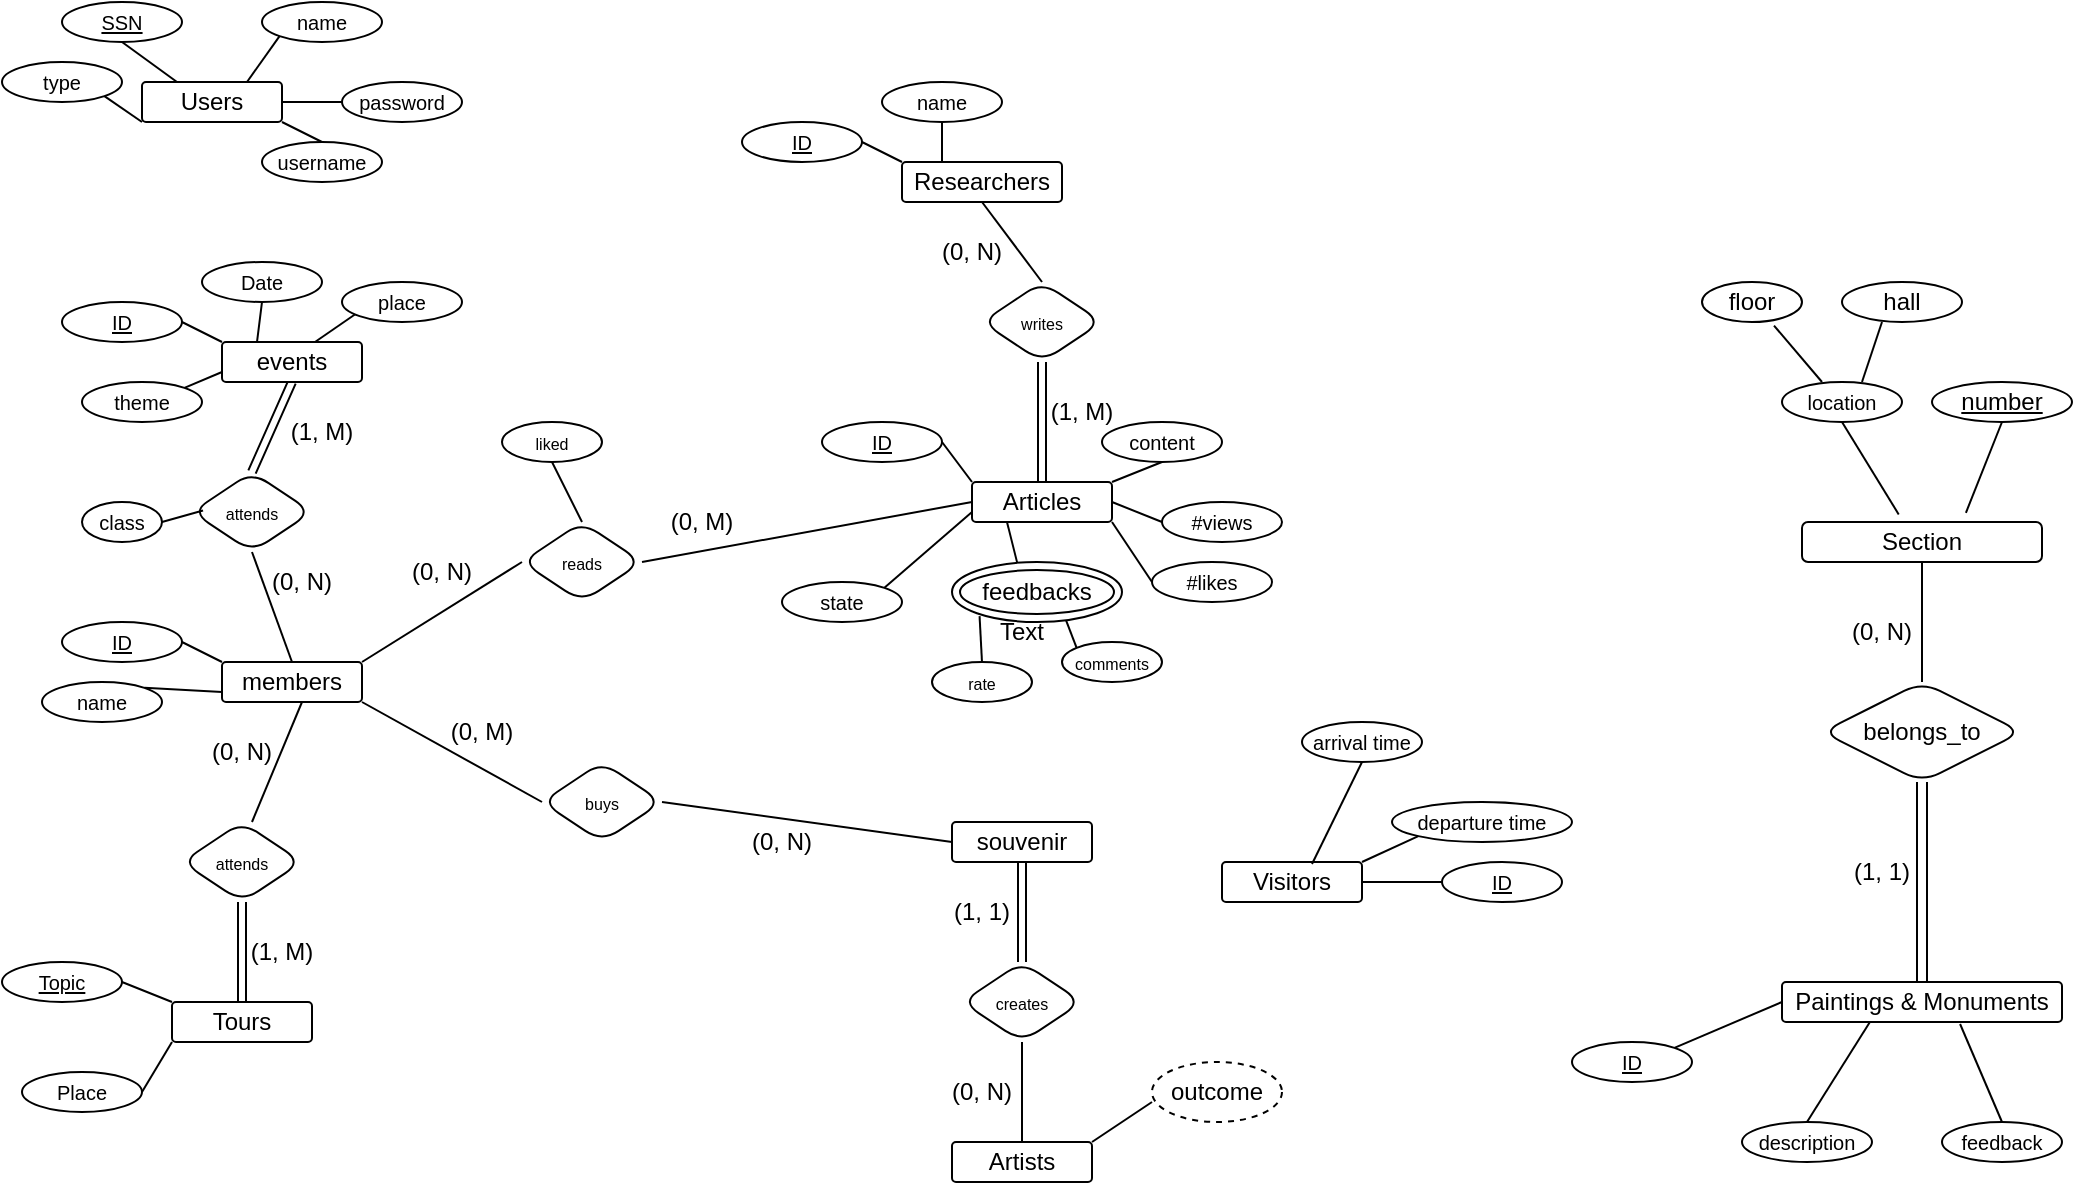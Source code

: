 <mxfile version="15.4.0" type="device"><diagram id="R2lEEEUBdFMjLlhIrx00" name="Page-1"><mxGraphModel dx="1024" dy="632" grid="1" gridSize="10" guides="1" tooltips="1" connect="1" arrows="0" fold="1" page="1" pageScale="1" pageWidth="1169" pageHeight="827" math="0" shadow="0" extFonts="Permanent Marker^https://fonts.googleapis.com/css?family=Permanent+Marker"><root><mxCell id="0"/><mxCell id="1" parent="0"/><mxCell id="fRSgdmpZ3XHEYY4qgokg-53" style="edgeStyle=none;orthogonalLoop=1;jettySize=auto;html=1;exitX=0.25;exitY=0;exitDx=0;exitDy=0;entryX=0.5;entryY=1;entryDx=0;entryDy=0;fontSize=10;strokeColor=default;endArrow=none;endFill=0;" parent="1" source="fRSgdmpZ3XHEYY4qgokg-1" target="fRSgdmpZ3XHEYY4qgokg-5" edge="1"><mxGeometry relative="1" as="geometry"/></mxCell><mxCell id="fRSgdmpZ3XHEYY4qgokg-54" style="edgeStyle=none;orthogonalLoop=1;jettySize=auto;html=1;exitX=0.75;exitY=0;exitDx=0;exitDy=0;entryX=0;entryY=1;entryDx=0;entryDy=0;fontSize=10;endArrow=none;endFill=0;" parent="1" source="fRSgdmpZ3XHEYY4qgokg-1" target="fRSgdmpZ3XHEYY4qgokg-3" edge="1"><mxGeometry relative="1" as="geometry"/></mxCell><mxCell id="fRSgdmpZ3XHEYY4qgokg-55" style="edgeStyle=none;orthogonalLoop=1;jettySize=auto;html=1;exitX=1;exitY=0.5;exitDx=0;exitDy=0;entryX=0;entryY=0.5;entryDx=0;entryDy=0;fontSize=10;endArrow=none;endFill=0;" parent="1" source="fRSgdmpZ3XHEYY4qgokg-1" target="fRSgdmpZ3XHEYY4qgokg-10" edge="1"><mxGeometry relative="1" as="geometry"/></mxCell><mxCell id="fRSgdmpZ3XHEYY4qgokg-56" style="edgeStyle=none;orthogonalLoop=1;jettySize=auto;html=1;exitX=1;exitY=1;exitDx=0;exitDy=0;entryX=0.5;entryY=0;entryDx=0;entryDy=0;fontSize=10;endArrow=none;endFill=0;" parent="1" source="fRSgdmpZ3XHEYY4qgokg-1" target="fRSgdmpZ3XHEYY4qgokg-4" edge="1"><mxGeometry relative="1" as="geometry"/></mxCell><mxCell id="fRSgdmpZ3XHEYY4qgokg-57" style="edgeStyle=none;orthogonalLoop=1;jettySize=auto;html=1;exitX=0;exitY=1;exitDx=0;exitDy=0;fontSize=10;endArrow=none;endFill=0;entryX=1;entryY=1;entryDx=0;entryDy=0;" parent="1" source="fRSgdmpZ3XHEYY4qgokg-1" target="fRSgdmpZ3XHEYY4qgokg-2" edge="1"><mxGeometry relative="1" as="geometry"><mxPoint x="40" y="40" as="targetPoint"/></mxGeometry></mxCell><mxCell id="fRSgdmpZ3XHEYY4qgokg-1" value="Users" style="arcSize=10;whiteSpace=wrap;html=1;align=center;rounded=1;" parent="1" vertex="1"><mxGeometry x="80" y="50" width="70" height="20" as="geometry"/></mxCell><mxCell id="fRSgdmpZ3XHEYY4qgokg-2" value="&lt;font style=&quot;font-size: 10px&quot;&gt;type&lt;/font&gt;" style="ellipse;whiteSpace=wrap;html=1;align=center;rounded=1;" parent="1" vertex="1"><mxGeometry x="10" y="40" width="60" height="20" as="geometry"/></mxCell><mxCell id="fRSgdmpZ3XHEYY4qgokg-3" value="&lt;font style=&quot;font-size: 10px&quot;&gt;name&lt;/font&gt;" style="ellipse;whiteSpace=wrap;html=1;align=center;rounded=1;" parent="1" vertex="1"><mxGeometry x="140" y="10" width="60" height="20" as="geometry"/></mxCell><mxCell id="fRSgdmpZ3XHEYY4qgokg-4" value="&lt;font style=&quot;font-size: 10px&quot;&gt;username&lt;/font&gt;" style="ellipse;whiteSpace=wrap;html=1;align=center;rounded=1;" parent="1" vertex="1"><mxGeometry x="140" y="80" width="60" height="20" as="geometry"/></mxCell><mxCell id="fRSgdmpZ3XHEYY4qgokg-5" value="&lt;font style=&quot;font-size: 10px&quot;&gt;&lt;u&gt;SSN&lt;/u&gt;&lt;/font&gt;" style="ellipse;whiteSpace=wrap;html=1;align=center;rounded=1;" parent="1" vertex="1"><mxGeometry x="40" y="10" width="60" height="20" as="geometry"/></mxCell><mxCell id="fRSgdmpZ3XHEYY4qgokg-10" value="&lt;font style=&quot;font-size: 10px&quot;&gt;password&lt;/font&gt;" style="ellipse;whiteSpace=wrap;html=1;align=center;rounded=1;" parent="1" vertex="1"><mxGeometry x="180" y="50" width="60" height="20" as="geometry"/></mxCell><mxCell id="fRSgdmpZ3XHEYY4qgokg-64" style="edgeStyle=none;rounded=1;orthogonalLoop=1;jettySize=auto;html=1;exitX=0.25;exitY=1;exitDx=0;exitDy=0;entryX=0.5;entryY=0;entryDx=0;entryDy=0;fontSize=10;endArrow=none;endFill=0;" parent="1" source="fRSgdmpZ3XHEYY4qgokg-59" target="fRSgdmpZ3XHEYY4qgokg-63" edge="1"><mxGeometry relative="1" as="geometry"/></mxCell><mxCell id="fRSgdmpZ3XHEYY4qgokg-65" style="edgeStyle=none;rounded=1;orthogonalLoop=1;jettySize=auto;html=1;exitX=0;exitY=0.75;exitDx=0;exitDy=0;entryX=1;entryY=0;entryDx=0;entryDy=0;fontSize=10;endArrow=none;endFill=0;" parent="1" source="fRSgdmpZ3XHEYY4qgokg-59" target="fRSgdmpZ3XHEYY4qgokg-62" edge="1"><mxGeometry relative="1" as="geometry"/></mxCell><mxCell id="fRSgdmpZ3XHEYY4qgokg-66" style="edgeStyle=none;rounded=1;orthogonalLoop=1;jettySize=auto;html=1;exitX=0;exitY=0;exitDx=0;exitDy=0;entryX=1;entryY=0.5;entryDx=0;entryDy=0;fontSize=10;endArrow=none;endFill=0;" parent="1" source="fRSgdmpZ3XHEYY4qgokg-59" target="fRSgdmpZ3XHEYY4qgokg-60" edge="1"><mxGeometry relative="1" as="geometry"/></mxCell><mxCell id="fRSgdmpZ3XHEYY4qgokg-67" style="edgeStyle=none;rounded=1;orthogonalLoop=1;jettySize=auto;html=1;exitX=0.25;exitY=0;exitDx=0;exitDy=0;entryX=0.5;entryY=1;entryDx=0;entryDy=0;fontSize=10;endArrow=none;endFill=0;" parent="1" source="fRSgdmpZ3XHEYY4qgokg-59" target="fRSgdmpZ3XHEYY4qgokg-61" edge="1"><mxGeometry relative="1" as="geometry"/></mxCell><mxCell id="fRSgdmpZ3XHEYY4qgokg-78" style="edgeStyle=none;rounded=1;orthogonalLoop=1;jettySize=auto;html=1;exitX=0.5;exitY=1;exitDx=0;exitDy=0;entryX=0.5;entryY=0;entryDx=0;entryDy=0;fontSize=8;endArrow=none;endFill=0;shape=link;" parent="1" source="fRSgdmpZ3XHEYY4qgokg-59" target="fRSgdmpZ3XHEYY4qgokg-77" edge="1"><mxGeometry relative="1" as="geometry"/></mxCell><mxCell id="fRSgdmpZ3XHEYY4qgokg-59" value="events" style="arcSize=10;whiteSpace=wrap;html=1;align=center;rounded=1;" parent="1" vertex="1"><mxGeometry x="120" y="180" width="70" height="20" as="geometry"/></mxCell><mxCell id="fRSgdmpZ3XHEYY4qgokg-60" value="&lt;font style=&quot;font-size: 10px&quot;&gt;&lt;u&gt;ID&lt;/u&gt;&lt;/font&gt;" style="ellipse;whiteSpace=wrap;html=1;align=center;rounded=1;" parent="1" vertex="1"><mxGeometry x="40" y="160" width="60" height="20" as="geometry"/></mxCell><mxCell id="fRSgdmpZ3XHEYY4qgokg-61" value="&lt;font style=&quot;font-size: 10px&quot;&gt;Date&lt;br&gt;&lt;/font&gt;" style="ellipse;whiteSpace=wrap;html=1;align=center;rounded=1;" parent="1" vertex="1"><mxGeometry x="110" y="140" width="60" height="20" as="geometry"/></mxCell><mxCell id="fRSgdmpZ3XHEYY4qgokg-62" value="&lt;font style=&quot;font-size: 10px&quot;&gt;theme&lt;/font&gt;" style="ellipse;whiteSpace=wrap;html=1;align=center;rounded=1;" parent="1" vertex="1"><mxGeometry x="50" y="200" width="60" height="20" as="geometry"/></mxCell><mxCell id="fRSgdmpZ3XHEYY4qgokg-63" value="&lt;font style=&quot;font-size: 10px&quot;&gt;place&lt;/font&gt;" style="ellipse;whiteSpace=wrap;html=1;align=center;rounded=1;" parent="1" vertex="1"><mxGeometry x="180" y="150" width="60" height="20" as="geometry"/></mxCell><mxCell id="fRSgdmpZ3XHEYY4qgokg-70" style="edgeStyle=none;rounded=1;orthogonalLoop=1;jettySize=auto;html=1;exitX=0;exitY=0;exitDx=0;exitDy=0;entryX=1;entryY=0.5;entryDx=0;entryDy=0;fontSize=10;endArrow=none;endFill=0;" parent="1" source="fRSgdmpZ3XHEYY4qgokg-72" target="fRSgdmpZ3XHEYY4qgokg-73" edge="1"><mxGeometry relative="1" as="geometry"/></mxCell><mxCell id="fRSgdmpZ3XHEYY4qgokg-71" style="edgeStyle=none;rounded=1;orthogonalLoop=1;jettySize=auto;html=1;exitX=0.25;exitY=0;exitDx=0;exitDy=0;entryX=0.5;entryY=1;entryDx=0;entryDy=0;fontSize=10;endArrow=none;endFill=0;" parent="1" source="fRSgdmpZ3XHEYY4qgokg-72" target="fRSgdmpZ3XHEYY4qgokg-74" edge="1"><mxGeometry relative="1" as="geometry"/></mxCell><mxCell id="fRSgdmpZ3XHEYY4qgokg-92" style="edgeStyle=none;rounded=1;orthogonalLoop=1;jettySize=auto;html=1;exitX=0.5;exitY=1;exitDx=0;exitDy=0;entryX=0.5;entryY=0;entryDx=0;entryDy=0;fontSize=8;endArrow=none;endFill=0;" parent="1" source="fRSgdmpZ3XHEYY4qgokg-72" target="fRSgdmpZ3XHEYY4qgokg-91" edge="1"><mxGeometry relative="1" as="geometry"/></mxCell><mxCell id="fRSgdmpZ3XHEYY4qgokg-72" value="Researchers" style="arcSize=10;whiteSpace=wrap;html=1;align=center;rounded=1;" parent="1" vertex="1"><mxGeometry x="460" y="90" width="80" height="20" as="geometry"/></mxCell><mxCell id="fRSgdmpZ3XHEYY4qgokg-73" value="&lt;font style=&quot;font-size: 10px&quot;&gt;&lt;u&gt;ID&lt;/u&gt;&lt;/font&gt;" style="ellipse;whiteSpace=wrap;html=1;align=center;rounded=1;" parent="1" vertex="1"><mxGeometry x="380" y="70" width="60" height="20" as="geometry"/></mxCell><mxCell id="fRSgdmpZ3XHEYY4qgokg-74" value="&lt;font style=&quot;font-size: 10px&quot;&gt;name&lt;br&gt;&lt;/font&gt;" style="ellipse;whiteSpace=wrap;html=1;align=center;rounded=1;" parent="1" vertex="1"><mxGeometry x="450" y="50" width="60" height="20" as="geometry"/></mxCell><mxCell id="fRSgdmpZ3XHEYY4qgokg-90" style="edgeStyle=none;rounded=1;orthogonalLoop=1;jettySize=auto;html=1;exitX=0.5;exitY=1;exitDx=0;exitDy=0;entryX=0.5;entryY=0;entryDx=0;entryDy=0;fontSize=8;endArrow=none;endFill=0;" parent="1" source="fRSgdmpZ3XHEYY4qgokg-77" target="fRSgdmpZ3XHEYY4qgokg-85" edge="1"><mxGeometry relative="1" as="geometry"/></mxCell><mxCell id="fRSgdmpZ3XHEYY4qgokg-77" value="&lt;font style=&quot;font-size: 8px&quot;&gt;attends&lt;/font&gt;" style="shape=rhombus;perimeter=rhombusPerimeter;whiteSpace=wrap;html=1;align=center;rounded=1;fontSize=10;" parent="1" vertex="1"><mxGeometry x="105" y="245" width="60" height="40" as="geometry"/></mxCell><mxCell id="fRSgdmpZ3XHEYY4qgokg-80" style="edgeStyle=none;rounded=1;orthogonalLoop=1;jettySize=auto;html=1;exitX=1;exitY=0.5;exitDx=0;exitDy=0;entryX=0.092;entryY=0.481;entryDx=0;entryDy=0;entryPerimeter=0;fontSize=8;endArrow=none;endFill=0;" parent="1" source="fRSgdmpZ3XHEYY4qgokg-79" target="fRSgdmpZ3XHEYY4qgokg-77" edge="1"><mxGeometry relative="1" as="geometry"/></mxCell><mxCell id="fRSgdmpZ3XHEYY4qgokg-79" value="&lt;font style=&quot;font-size: 10px&quot;&gt;class&lt;/font&gt;" style="ellipse;whiteSpace=wrap;html=1;align=center;rounded=1;" parent="1" vertex="1"><mxGeometry x="50" y="260" width="40" height="20" as="geometry"/></mxCell><mxCell id="fRSgdmpZ3XHEYY4qgokg-82" style="edgeStyle=none;rounded=1;orthogonalLoop=1;jettySize=auto;html=1;exitX=0;exitY=0.75;exitDx=0;exitDy=0;entryX=1;entryY=0;entryDx=0;entryDy=0;fontSize=10;endArrow=none;endFill=0;" parent="1" source="fRSgdmpZ3XHEYY4qgokg-85" target="fRSgdmpZ3XHEYY4qgokg-88" edge="1"><mxGeometry relative="1" as="geometry"/></mxCell><mxCell id="fRSgdmpZ3XHEYY4qgokg-83" style="edgeStyle=none;rounded=1;orthogonalLoop=1;jettySize=auto;html=1;exitX=0;exitY=0;exitDx=0;exitDy=0;entryX=1;entryY=0.5;entryDx=0;entryDy=0;fontSize=10;endArrow=none;endFill=0;" parent="1" source="fRSgdmpZ3XHEYY4qgokg-85" target="fRSgdmpZ3XHEYY4qgokg-86" edge="1"><mxGeometry relative="1" as="geometry"/></mxCell><mxCell id="fRSgdmpZ3XHEYY4qgokg-85" value="members" style="arcSize=10;whiteSpace=wrap;html=1;align=center;rounded=1;" parent="1" vertex="1"><mxGeometry x="120" y="340" width="70" height="20" as="geometry"/></mxCell><mxCell id="fRSgdmpZ3XHEYY4qgokg-86" value="&lt;font style=&quot;font-size: 10px&quot;&gt;&lt;u&gt;ID&lt;/u&gt;&lt;/font&gt;" style="ellipse;whiteSpace=wrap;html=1;align=center;rounded=1;" parent="1" vertex="1"><mxGeometry x="40" y="320" width="60" height="20" as="geometry"/></mxCell><mxCell id="fRSgdmpZ3XHEYY4qgokg-88" value="&lt;font style=&quot;font-size: 10px&quot;&gt;name&lt;/font&gt;" style="ellipse;whiteSpace=wrap;html=1;align=center;rounded=1;" parent="1" vertex="1"><mxGeometry x="30" y="350" width="60" height="20" as="geometry"/></mxCell><mxCell id="fRSgdmpZ3XHEYY4qgokg-113" style="edgeStyle=none;rounded=1;orthogonalLoop=1;jettySize=auto;html=1;exitX=0.5;exitY=1;exitDx=0;exitDy=0;entryX=0.5;entryY=0;entryDx=0;entryDy=0;fontSize=8;endArrow=none;endFill=0;shape=link;" parent="1" source="fRSgdmpZ3XHEYY4qgokg-91" target="fRSgdmpZ3XHEYY4qgokg-100" edge="1"><mxGeometry relative="1" as="geometry"/></mxCell><mxCell id="fRSgdmpZ3XHEYY4qgokg-91" value="&lt;font style=&quot;font-size: 8px&quot;&gt;writes&lt;/font&gt;" style="shape=rhombus;perimeter=rhombusPerimeter;whiteSpace=wrap;html=1;align=center;rounded=1;fontSize=10;" parent="1" vertex="1"><mxGeometry x="500" y="150" width="60" height="40" as="geometry"/></mxCell><mxCell id="fRSgdmpZ3XHEYY4qgokg-96" style="edgeStyle=none;rounded=1;orthogonalLoop=1;jettySize=auto;html=1;exitX=0.25;exitY=1;exitDx=0;exitDy=0;entryX=0.5;entryY=0;entryDx=0;entryDy=0;fontSize=10;endArrow=none;endFill=0;" parent="1" source="fRSgdmpZ3XHEYY4qgokg-100" edge="1"><mxGeometry relative="1" as="geometry"><mxPoint x="520" y="300" as="targetPoint"/></mxGeometry></mxCell><mxCell id="fRSgdmpZ3XHEYY4qgokg-97" style="edgeStyle=none;rounded=1;orthogonalLoop=1;jettySize=auto;html=1;exitX=0;exitY=0.75;exitDx=0;exitDy=0;entryX=1;entryY=0;entryDx=0;entryDy=0;fontSize=10;endArrow=none;endFill=0;" parent="1" source="fRSgdmpZ3XHEYY4qgokg-100" target="fRSgdmpZ3XHEYY4qgokg-103" edge="1"><mxGeometry relative="1" as="geometry"/></mxCell><mxCell id="fRSgdmpZ3XHEYY4qgokg-98" style="edgeStyle=none;rounded=1;orthogonalLoop=1;jettySize=auto;html=1;exitX=0;exitY=0;exitDx=0;exitDy=0;entryX=1;entryY=0.5;entryDx=0;entryDy=0;fontSize=10;endArrow=none;endFill=0;" parent="1" source="fRSgdmpZ3XHEYY4qgokg-100" target="fRSgdmpZ3XHEYY4qgokg-101" edge="1"><mxGeometry relative="1" as="geometry"/></mxCell><mxCell id="fRSgdmpZ3XHEYY4qgokg-99" style="edgeStyle=none;rounded=1;orthogonalLoop=1;jettySize=auto;html=1;exitX=1;exitY=0;exitDx=0;exitDy=0;entryX=0.5;entryY=1;entryDx=0;entryDy=0;fontSize=10;endArrow=none;endFill=0;" parent="1" source="fRSgdmpZ3XHEYY4qgokg-100" target="fRSgdmpZ3XHEYY4qgokg-102" edge="1"><mxGeometry relative="1" as="geometry"/></mxCell><mxCell id="fRSgdmpZ3XHEYY4qgokg-100" value="Articles" style="arcSize=10;whiteSpace=wrap;html=1;align=center;rounded=1;" parent="1" vertex="1"><mxGeometry x="495" y="250" width="70" height="20" as="geometry"/></mxCell><mxCell id="fRSgdmpZ3XHEYY4qgokg-101" value="&lt;span style=&quot;font-size: 10px&quot;&gt;&lt;u&gt;ID&lt;/u&gt;&lt;/span&gt;" style="ellipse;whiteSpace=wrap;html=1;align=center;rounded=1;" parent="1" vertex="1"><mxGeometry x="420" y="220" width="60" height="20" as="geometry"/></mxCell><mxCell id="fRSgdmpZ3XHEYY4qgokg-102" value="&lt;font style=&quot;font-size: 10px&quot;&gt;content&lt;br&gt;&lt;/font&gt;" style="ellipse;whiteSpace=wrap;html=1;align=center;rounded=1;" parent="1" vertex="1"><mxGeometry x="560" y="220" width="60" height="20" as="geometry"/></mxCell><mxCell id="fRSgdmpZ3XHEYY4qgokg-103" value="&lt;span style=&quot;font-size: 10px&quot;&gt;state&lt;/span&gt;" style="ellipse;whiteSpace=wrap;html=1;align=center;rounded=1;" parent="1" vertex="1"><mxGeometry x="400" y="300" width="60" height="20" as="geometry"/></mxCell><mxCell id="fRSgdmpZ3XHEYY4qgokg-110" style="edgeStyle=none;rounded=1;orthogonalLoop=1;jettySize=auto;html=1;exitX=0;exitY=0;exitDx=0;exitDy=0;entryX=1;entryY=1;entryDx=0;entryDy=0;fontSize=8;endArrow=none;endFill=0;" parent="1" source="fRSgdmpZ3XHEYY4qgokg-106" edge="1"><mxGeometry relative="1" as="geometry"><mxPoint x="541.213" y="317.071" as="targetPoint"/></mxGeometry></mxCell><mxCell id="fRSgdmpZ3XHEYY4qgokg-106" value="&lt;span style=&quot;font-size: 8px&quot;&gt;comments&lt;/span&gt;" style="ellipse;whiteSpace=wrap;html=1;align=center;rounded=1;" parent="1" vertex="1"><mxGeometry x="540" y="330" width="50" height="20" as="geometry"/></mxCell><mxCell id="fRSgdmpZ3XHEYY4qgokg-108" style="edgeStyle=none;rounded=1;orthogonalLoop=1;jettySize=auto;html=1;exitX=0.5;exitY=0;exitDx=0;exitDy=0;entryX=0;entryY=1;entryDx=0;entryDy=0;fontSize=8;endArrow=none;endFill=0;" parent="1" source="fRSgdmpZ3XHEYY4qgokg-107" edge="1"><mxGeometry relative="1" as="geometry"><mxPoint x="498.787" y="317.071" as="targetPoint"/></mxGeometry></mxCell><mxCell id="fRSgdmpZ3XHEYY4qgokg-107" value="&lt;span style=&quot;font-size: 8px&quot;&gt;rate&lt;/span&gt;" style="ellipse;whiteSpace=wrap;html=1;align=center;rounded=1;" parent="1" vertex="1"><mxGeometry x="475" y="340" width="50" height="20" as="geometry"/></mxCell><mxCell id="fRSgdmpZ3XHEYY4qgokg-112" style="edgeStyle=none;rounded=1;orthogonalLoop=1;jettySize=auto;html=1;exitX=0;exitY=0.5;exitDx=0;exitDy=0;entryX=1;entryY=0.5;entryDx=0;entryDy=0;fontSize=8;endArrow=none;endFill=0;" parent="1" source="fRSgdmpZ3XHEYY4qgokg-111" target="fRSgdmpZ3XHEYY4qgokg-100" edge="1"><mxGeometry relative="1" as="geometry"/></mxCell><mxCell id="fRSgdmpZ3XHEYY4qgokg-111" value="&lt;font style=&quot;font-size: 10px&quot;&gt;#views&lt;br&gt;&lt;/font&gt;" style="ellipse;whiteSpace=wrap;html=1;align=center;rounded=1;" parent="1" vertex="1"><mxGeometry x="590" y="260" width="60" height="20" as="geometry"/></mxCell><mxCell id="fRSgdmpZ3XHEYY4qgokg-115" style="edgeStyle=none;rounded=1;orthogonalLoop=1;jettySize=auto;html=1;exitX=0;exitY=0.5;exitDx=0;exitDy=0;entryX=1;entryY=1;entryDx=0;entryDy=0;fontSize=8;endArrow=none;endFill=0;" parent="1" source="fRSgdmpZ3XHEYY4qgokg-114" target="fRSgdmpZ3XHEYY4qgokg-100" edge="1"><mxGeometry relative="1" as="geometry"/></mxCell><mxCell id="fRSgdmpZ3XHEYY4qgokg-114" value="&lt;font style=&quot;font-size: 10px&quot;&gt;#likes&lt;br&gt;&lt;/font&gt;" style="ellipse;whiteSpace=wrap;html=1;align=center;rounded=1;" parent="1" vertex="1"><mxGeometry x="585" y="290" width="60" height="20" as="geometry"/></mxCell><mxCell id="fRSgdmpZ3XHEYY4qgokg-118" style="edgeStyle=none;rounded=1;orthogonalLoop=1;jettySize=auto;html=1;exitX=1;exitY=0.5;exitDx=0;exitDy=0;entryX=0;entryY=0.5;entryDx=0;entryDy=0;fontSize=8;endArrow=none;endFill=0;labelPosition=left;verticalLabelPosition=top;align=right;verticalAlign=bottom;" parent="1" source="fRSgdmpZ3XHEYY4qgokg-117" target="fRSgdmpZ3XHEYY4qgokg-100" edge="1"><mxGeometry relative="1" as="geometry"/></mxCell><mxCell id="fRSgdmpZ3XHEYY4qgokg-119" style="edgeStyle=none;rounded=1;orthogonalLoop=1;jettySize=auto;html=1;exitX=0;exitY=0.5;exitDx=0;exitDy=0;entryX=1;entryY=0;entryDx=0;entryDy=0;fontSize=8;endArrow=none;endFill=0;" parent="1" source="fRSgdmpZ3XHEYY4qgokg-117" target="fRSgdmpZ3XHEYY4qgokg-85" edge="1"><mxGeometry relative="1" as="geometry"/></mxCell><mxCell id="fRSgdmpZ3XHEYY4qgokg-117" value="&lt;font style=&quot;font-size: 8px&quot;&gt;reads&lt;/font&gt;" style="shape=rhombus;perimeter=rhombusPerimeter;whiteSpace=wrap;html=1;align=center;rounded=1;fontSize=10;" parent="1" vertex="1"><mxGeometry x="270" y="270" width="60" height="40" as="geometry"/></mxCell><mxCell id="fRSgdmpZ3XHEYY4qgokg-122" style="edgeStyle=none;rounded=1;orthogonalLoop=1;jettySize=auto;html=1;exitX=0.5;exitY=1;exitDx=0;exitDy=0;entryX=0.5;entryY=0;entryDx=0;entryDy=0;fontSize=8;endArrow=none;endFill=0;" parent="1" source="fRSgdmpZ3XHEYY4qgokg-121" target="fRSgdmpZ3XHEYY4qgokg-117" edge="1"><mxGeometry relative="1" as="geometry"/></mxCell><mxCell id="fRSgdmpZ3XHEYY4qgokg-121" value="&lt;span style=&quot;font-size: 8px&quot;&gt;liked&lt;/span&gt;" style="ellipse;whiteSpace=wrap;html=1;align=center;rounded=1;" parent="1" vertex="1"><mxGeometry x="260" y="220" width="50" height="20" as="geometry"/></mxCell><mxCell id="Q1bmHv18FMuvI4t3qZHj-3" value="Tours" style="arcSize=10;whiteSpace=wrap;html=1;align=center;rounded=1;" parent="1" vertex="1"><mxGeometry x="95" y="510" width="70" height="20" as="geometry"/></mxCell><mxCell id="Q1bmHv18FMuvI4t3qZHj-4" value="&lt;font style=&quot;font-size: 8px&quot;&gt;attends&lt;/font&gt;" style="shape=rhombus;perimeter=rhombusPerimeter;whiteSpace=wrap;html=1;align=center;rounded=1;fontSize=10;" parent="1" vertex="1"><mxGeometry x="100" y="420" width="60" height="40" as="geometry"/></mxCell><mxCell id="Q1bmHv18FMuvI4t3qZHj-6" style="edgeStyle=none;rounded=1;orthogonalLoop=1;jettySize=auto;html=1;exitX=0.5;exitY=1;exitDx=0;exitDy=0;entryX=0.5;entryY=0;entryDx=0;entryDy=0;fontSize=8;endArrow=none;endFill=0;" parent="1" edge="1"><mxGeometry relative="1" as="geometry"><mxPoint x="160" y="360" as="sourcePoint"/><mxPoint x="135" y="420" as="targetPoint"/></mxGeometry></mxCell><mxCell id="Q1bmHv18FMuvI4t3qZHj-7" style="edgeStyle=none;rounded=1;orthogonalLoop=1;jettySize=auto;html=1;exitX=0.5;exitY=1;exitDx=0;exitDy=0;entryX=0.5;entryY=0;entryDx=0;entryDy=0;fontSize=8;endArrow=none;endFill=0;shape=link;" parent="1" edge="1" target="Q1bmHv18FMuvI4t3qZHj-3" source="Q1bmHv18FMuvI4t3qZHj-4"><mxGeometry relative="1" as="geometry"><mxPoint x="127.5" y="460" as="sourcePoint"/><mxPoint x="152.5" y="500" as="targetPoint"/></mxGeometry></mxCell><mxCell id="Q1bmHv18FMuvI4t3qZHj-8" value="&lt;span style=&quot;font-size: 10px&quot;&gt;Place&lt;br&gt;&lt;/span&gt;" style="ellipse;whiteSpace=wrap;html=1;align=center;rounded=1;" parent="1" vertex="1"><mxGeometry x="20" y="545" width="60" height="20" as="geometry"/></mxCell><mxCell id="Q1bmHv18FMuvI4t3qZHj-9" value="&lt;font style=&quot;font-size: 10px&quot;&gt;&lt;u&gt;Topic&lt;/u&gt;&lt;/font&gt;" style="ellipse;whiteSpace=wrap;html=1;align=center;rounded=1;" parent="1" vertex="1"><mxGeometry x="10" y="490" width="60" height="20" as="geometry"/></mxCell><mxCell id="Q1bmHv18FMuvI4t3qZHj-10" style="edgeStyle=none;rounded=1;orthogonalLoop=1;jettySize=auto;html=1;fontSize=10;endArrow=none;endFill=0;entryX=1;entryY=0.5;entryDx=0;entryDy=0;exitX=0;exitY=1;exitDx=0;exitDy=0;" parent="1" target="Q1bmHv18FMuvI4t3qZHj-8" edge="1" source="Q1bmHv18FMuvI4t3qZHj-3"><mxGeometry relative="1" as="geometry"><mxPoint x="100" y="520" as="sourcePoint"/><mxPoint x="80" y="500" as="targetPoint"/></mxGeometry></mxCell><mxCell id="Q1bmHv18FMuvI4t3qZHj-14" value="" style="endArrow=none;html=1;entryX=0;entryY=0;entryDx=0;entryDy=0;exitX=1;exitY=0.5;exitDx=0;exitDy=0;" parent="1" source="Q1bmHv18FMuvI4t3qZHj-9" target="Q1bmHv18FMuvI4t3qZHj-3" edge="1"><mxGeometry width="50" height="50" relative="1" as="geometry"><mxPoint x="61" y="500" as="sourcePoint"/><mxPoint x="150" y="440" as="targetPoint"/></mxGeometry></mxCell><mxCell id="Q1bmHv18FMuvI4t3qZHj-15" value="Visitors&lt;br&gt;" style="arcSize=10;whiteSpace=wrap;html=1;align=center;rounded=1;" parent="1" vertex="1"><mxGeometry x="620" y="440" width="70" height="20" as="geometry"/></mxCell><mxCell id="Q1bmHv18FMuvI4t3qZHj-18" value="&lt;span style=&quot;font-size: 10px&quot;&gt;&lt;u&gt;ID&lt;/u&gt;&lt;/span&gt;" style="ellipse;whiteSpace=wrap;html=1;align=center;rounded=1;" parent="1" vertex="1"><mxGeometry x="730" y="440" width="60" height="20" as="geometry"/></mxCell><mxCell id="Q1bmHv18FMuvI4t3qZHj-20" value="" style="endArrow=none;html=1;entryX=1;entryY=0.5;entryDx=0;entryDy=0;" parent="1" target="Q1bmHv18FMuvI4t3qZHj-15" edge="1"><mxGeometry width="50" height="50" relative="1" as="geometry"><mxPoint x="730" y="450" as="sourcePoint"/><mxPoint x="650" y="370" as="targetPoint"/></mxGeometry></mxCell><mxCell id="Q1bmHv18FMuvI4t3qZHj-21" value="&lt;span style=&quot;font-size: 10px&quot;&gt;arrival time&lt;/span&gt;" style="ellipse;whiteSpace=wrap;html=1;align=center;rounded=1;" parent="1" vertex="1"><mxGeometry x="660" y="370" width="60" height="20" as="geometry"/></mxCell><mxCell id="Q1bmHv18FMuvI4t3qZHj-22" value="&lt;span style=&quot;font-size: 10px&quot;&gt;departure time&lt;/span&gt;" style="ellipse;whiteSpace=wrap;html=1;align=center;rounded=1;" parent="1" vertex="1"><mxGeometry x="705" y="410" width="90" height="20" as="geometry"/></mxCell><mxCell id="Q1bmHv18FMuvI4t3qZHj-23" value="" style="endArrow=none;html=1;exitX=0.643;exitY=0.05;exitDx=0;exitDy=0;exitPerimeter=0;entryX=0.5;entryY=1;entryDx=0;entryDy=0;" parent="1" source="Q1bmHv18FMuvI4t3qZHj-15" target="Q1bmHv18FMuvI4t3qZHj-21" edge="1"><mxGeometry width="50" height="50" relative="1" as="geometry"><mxPoint x="620" y="450" as="sourcePoint"/><mxPoint x="670" y="400" as="targetPoint"/></mxGeometry></mxCell><mxCell id="Q1bmHv18FMuvI4t3qZHj-24" value="" style="endArrow=none;html=1;exitX=1;exitY=0;exitDx=0;exitDy=0;entryX=0;entryY=1;entryDx=0;entryDy=0;" parent="1" source="Q1bmHv18FMuvI4t3qZHj-15" target="Q1bmHv18FMuvI4t3qZHj-22" edge="1"><mxGeometry width="50" height="50" relative="1" as="geometry"><mxPoint x="675.01" y="451" as="sourcePoint"/><mxPoint x="680" y="410" as="targetPoint"/></mxGeometry></mxCell><mxCell id="Q1bmHv18FMuvI4t3qZHj-25" value="souvenir" style="arcSize=10;whiteSpace=wrap;html=1;align=center;rounded=1;" parent="1" vertex="1"><mxGeometry x="485" y="420" width="70" height="20" as="geometry"/></mxCell><mxCell id="Q1bmHv18FMuvI4t3qZHj-26" value="&lt;font style=&quot;font-size: 8px&quot;&gt;buys&lt;/font&gt;" style="shape=rhombus;perimeter=rhombusPerimeter;whiteSpace=wrap;html=1;align=center;rounded=1;fontSize=10;" parent="1" vertex="1"><mxGeometry x="280" y="390" width="60" height="40" as="geometry"/></mxCell><mxCell id="Q1bmHv18FMuvI4t3qZHj-28" value="" style="endArrow=none;html=1;exitX=1;exitY=1;exitDx=0;exitDy=0;entryX=0;entryY=0.5;entryDx=0;entryDy=0;" parent="1" source="fRSgdmpZ3XHEYY4qgokg-85" target="Q1bmHv18FMuvI4t3qZHj-26" edge="1"><mxGeometry width="50" height="50" relative="1" as="geometry"><mxPoint x="270" y="410" as="sourcePoint"/><mxPoint x="320" y="360" as="targetPoint"/></mxGeometry></mxCell><mxCell id="Q1bmHv18FMuvI4t3qZHj-29" value="" style="endArrow=none;html=1;entryX=1;entryY=0.5;entryDx=0;entryDy=0;exitX=0;exitY=0.5;exitDx=0;exitDy=0;" parent="1" source="Q1bmHv18FMuvI4t3qZHj-25" target="Q1bmHv18FMuvI4t3qZHj-26" edge="1"><mxGeometry width="50" height="50" relative="1" as="geometry"><mxPoint x="270" y="410" as="sourcePoint"/><mxPoint x="320" y="360" as="targetPoint"/></mxGeometry></mxCell><mxCell id="Q1bmHv18FMuvI4t3qZHj-30" value="&lt;font style=&quot;font-size: 8px&quot;&gt;creates&lt;/font&gt;" style="shape=rhombus;perimeter=rhombusPerimeter;whiteSpace=wrap;html=1;align=center;rounded=1;fontSize=10;" parent="1" vertex="1"><mxGeometry x="490" y="490" width="60" height="40" as="geometry"/></mxCell><mxCell id="Q1bmHv18FMuvI4t3qZHj-31" value="" style="endArrow=none;html=1;entryX=0.5;entryY=1;entryDx=0;entryDy=0;exitX=0.5;exitY=0;exitDx=0;exitDy=0;shape=link;" parent="1" source="Q1bmHv18FMuvI4t3qZHj-30" target="Q1bmHv18FMuvI4t3qZHj-25" edge="1"><mxGeometry width="50" height="50" relative="1" as="geometry"><mxPoint x="520" y="480" as="sourcePoint"/><mxPoint x="320" y="360" as="targetPoint"/></mxGeometry></mxCell><mxCell id="Q1bmHv18FMuvI4t3qZHj-32" value="Artists" style="arcSize=10;whiteSpace=wrap;html=1;align=center;rounded=1;" parent="1" vertex="1"><mxGeometry x="485" y="580" width="70" height="20" as="geometry"/></mxCell><mxCell id="Q1bmHv18FMuvI4t3qZHj-33" value="" style="endArrow=none;html=1;entryX=0.5;entryY=1;entryDx=0;entryDy=0;exitX=0.5;exitY=0;exitDx=0;exitDy=0;" parent="1" source="Q1bmHv18FMuvI4t3qZHj-32" target="Q1bmHv18FMuvI4t3qZHj-30" edge="1"><mxGeometry width="50" height="50" relative="1" as="geometry"><mxPoint x="520" y="570" as="sourcePoint"/><mxPoint x="320" y="600" as="targetPoint"/></mxGeometry></mxCell><mxCell id="Q1bmHv18FMuvI4t3qZHj-34" value="" style="endArrow=none;html=1;entryX=0;entryY=0.5;entryDx=0;entryDy=0;exitX=1;exitY=0;exitDx=0;exitDy=0;" parent="1" source="Q1bmHv18FMuvI4t3qZHj-32" edge="1"><mxGeometry width="50" height="50" relative="1" as="geometry"><mxPoint x="270" y="610" as="sourcePoint"/><mxPoint x="585" y="560" as="targetPoint"/></mxGeometry></mxCell><mxCell id="GwBoId7JZRz_nGheIs6N-4" style="rounded=0;orthogonalLoop=1;jettySize=auto;html=1;exitX=0;exitY=0.5;exitDx=0;exitDy=0;entryX=1;entryY=0;entryDx=0;entryDy=0;anchorPointDirection=1;ignoreEdge=0;endArrow=none;endFill=0;" edge="1" parent="1" source="Q1bmHv18FMuvI4t3qZHj-36" target="GwBoId7JZRz_nGheIs6N-3"><mxGeometry relative="1" as="geometry"/></mxCell><mxCell id="Q1bmHv18FMuvI4t3qZHj-36" value="Paintings &amp;amp; Monuments" style="arcSize=10;whiteSpace=wrap;html=1;align=center;rounded=1;" parent="1" vertex="1"><mxGeometry x="900" y="500" width="140" height="20" as="geometry"/></mxCell><mxCell id="Q1bmHv18FMuvI4t3qZHj-37" value="&lt;span style=&quot;font-size: 10px&quot;&gt;description&lt;br&gt;&lt;/span&gt;" style="ellipse;whiteSpace=wrap;html=1;align=center;rounded=1;" parent="1" vertex="1"><mxGeometry x="880" y="570" width="65" height="20" as="geometry"/></mxCell><mxCell id="Q1bmHv18FMuvI4t3qZHj-38" value="&lt;span style=&quot;font-size: 10px&quot;&gt;feedback&lt;br&gt;&lt;/span&gt;" style="ellipse;whiteSpace=wrap;html=1;align=center;rounded=1;" parent="1" vertex="1"><mxGeometry x="980" y="570" width="60" height="20" as="geometry"/></mxCell><mxCell id="Q1bmHv18FMuvI4t3qZHj-39" value="" style="endArrow=none;html=1;exitX=0.314;exitY=1;exitDx=0;exitDy=0;entryX=0.5;entryY=0;entryDx=0;entryDy=0;exitPerimeter=0;" parent="1" source="Q1bmHv18FMuvI4t3qZHj-36" target="Q1bmHv18FMuvI4t3qZHj-37" edge="1"><mxGeometry width="50" height="50" relative="1" as="geometry"><mxPoint x="1070" y="450" as="sourcePoint"/><mxPoint x="1120" y="400" as="targetPoint"/></mxGeometry></mxCell><mxCell id="Q1bmHv18FMuvI4t3qZHj-40" value="" style="endArrow=none;html=1;exitX=0.636;exitY=1.05;exitDx=0;exitDy=0;entryX=0.5;entryY=0;entryDx=0;entryDy=0;exitPerimeter=0;" parent="1" source="Q1bmHv18FMuvI4t3qZHj-36" target="Q1bmHv18FMuvI4t3qZHj-38" edge="1"><mxGeometry width="50" height="50" relative="1" as="geometry"><mxPoint x="1070" y="450" as="sourcePoint"/><mxPoint x="1120" y="400" as="targetPoint"/></mxGeometry></mxCell><mxCell id="ydrmBZPr_Egg3kuuwn-d-2" value="outcome" style="ellipse;whiteSpace=wrap;html=1;align=center;dashed=1;" parent="1" vertex="1"><mxGeometry x="585" y="540" width="65" height="30" as="geometry"/></mxCell><mxCell id="eik3oHzPayWYatMCtsSd-1" value="Section" style="rounded=1;whiteSpace=wrap;html=1;" parent="1" vertex="1"><mxGeometry x="910" y="270" width="120" height="20" as="geometry"/></mxCell><mxCell id="eik3oHzPayWYatMCtsSd-5" value="belongs_to" style="shape=rhombus;perimeter=rhombusPerimeter;whiteSpace=wrap;html=1;align=center;rounded=1;" parent="1" vertex="1"><mxGeometry x="920" y="350" width="100" height="50" as="geometry"/></mxCell><mxCell id="eik3oHzPayWYatMCtsSd-12" value="" style="endArrow=none;html=1;entryX=0.5;entryY=1;entryDx=0;entryDy=0;" parent="1" source="eik3oHzPayWYatMCtsSd-5" target="eik3oHzPayWYatMCtsSd-1" edge="1"><mxGeometry width="50" height="50" relative="1" as="geometry"><mxPoint x="920" y="350" as="sourcePoint"/><mxPoint x="970" y="300" as="targetPoint"/></mxGeometry></mxCell><mxCell id="eik3oHzPayWYatMCtsSd-13" value="&lt;span style=&quot;font-size: 10px&quot;&gt;location&lt;br&gt;&lt;/span&gt;" style="ellipse;whiteSpace=wrap;html=1;align=center;rounded=1;" parent="1" vertex="1"><mxGeometry x="900" y="200" width="60" height="20" as="geometry"/></mxCell><mxCell id="eik3oHzPayWYatMCtsSd-14" value="" style="endArrow=none;html=1;entryX=0.5;entryY=1;entryDx=0;entryDy=0;exitX=0.403;exitY=-0.19;exitDx=0;exitDy=0;exitPerimeter=0;" parent="1" source="eik3oHzPayWYatMCtsSd-1" target="eik3oHzPayWYatMCtsSd-13" edge="1"><mxGeometry width="50" height="50" relative="1" as="geometry"><mxPoint x="950" y="260" as="sourcePoint"/><mxPoint x="930" y="225" as="targetPoint"/></mxGeometry></mxCell><mxCell id="eik3oHzPayWYatMCtsSd-15" value="number" style="ellipse;whiteSpace=wrap;html=1;align=center;fontStyle=4;rounded=1;" parent="1" vertex="1"><mxGeometry x="975" y="200" width="70" height="20" as="geometry"/></mxCell><mxCell id="eik3oHzPayWYatMCtsSd-16" value="" style="endArrow=none;html=1;entryX=0.5;entryY=1;entryDx=0;entryDy=0;exitX=0.683;exitY=-0.23;exitDx=0;exitDy=0;exitPerimeter=0;" parent="1" source="eik3oHzPayWYatMCtsSd-1" target="eik3oHzPayWYatMCtsSd-15" edge="1"><mxGeometry width="50" height="50" relative="1" as="geometry"><mxPoint x="1027.5" y="260" as="sourcePoint"/><mxPoint x="1057.5" y="240" as="targetPoint"/></mxGeometry></mxCell><mxCell id="eik3oHzPayWYatMCtsSd-17" value="" style="endArrow=none;html=1;" parent="1" edge="1"><mxGeometry width="50" height="50" relative="1" as="geometry"><mxPoint x="940" y="200" as="sourcePoint"/><mxPoint x="950" y="170" as="targetPoint"/></mxGeometry></mxCell><mxCell id="eik3oHzPayWYatMCtsSd-18" value="" style="endArrow=none;html=1;entryX=0.72;entryY=1.09;entryDx=0;entryDy=0;entryPerimeter=0;" parent="1" target="eik3oHzPayWYatMCtsSd-19" edge="1"><mxGeometry width="50" height="50" relative="1" as="geometry"><mxPoint x="920" y="200" as="sourcePoint"/><mxPoint x="910" y="170" as="targetPoint"/></mxGeometry></mxCell><mxCell id="eik3oHzPayWYatMCtsSd-19" value="floor" style="ellipse;whiteSpace=wrap;html=1;align=center;rounded=1;" parent="1" vertex="1"><mxGeometry x="860" y="150" width="50" height="20" as="geometry"/></mxCell><mxCell id="eik3oHzPayWYatMCtsSd-20" value="hall" style="ellipse;whiteSpace=wrap;html=1;align=center;rounded=1;" parent="1" vertex="1"><mxGeometry x="930" y="150" width="60" height="20" as="geometry"/></mxCell><mxCell id="GwBoId7JZRz_nGheIs6N-1" value="feedbacks" style="ellipse;shape=doubleEllipse;whiteSpace=wrap;html=1;" vertex="1" parent="1"><mxGeometry x="485" y="290" width="85" height="30" as="geometry"/></mxCell><mxCell id="GwBoId7JZRz_nGheIs6N-3" value="&lt;span style=&quot;font-size: 10px&quot;&gt;&lt;u&gt;ID&lt;/u&gt;&lt;/span&gt;" style="ellipse;whiteSpace=wrap;html=1;align=center;rounded=1;" vertex="1" parent="1"><mxGeometry x="795" y="530" width="60" height="20" as="geometry"/></mxCell><mxCell id="GwBoId7JZRz_nGheIs6N-5" value="Text" style="text;html=1;strokeColor=none;fillColor=none;align=center;verticalAlign=middle;whiteSpace=wrap;rounded=0;" vertex="1" parent="1"><mxGeometry x="490" y="310" width="60" height="30" as="geometry"/></mxCell><mxCell id="GwBoId7JZRz_nGheIs6N-6" value="(0, N)" style="text;html=1;strokeColor=none;fillColor=none;align=center;verticalAlign=middle;whiteSpace=wrap;rounded=0;" vertex="1" parent="1"><mxGeometry x="470" y="540" width="60" height="30" as="geometry"/></mxCell><mxCell id="GwBoId7JZRz_nGheIs6N-7" value="(1, 1)" style="text;html=1;strokeColor=none;fillColor=none;align=center;verticalAlign=middle;whiteSpace=wrap;rounded=0;" vertex="1" parent="1"><mxGeometry x="470" y="450" width="60" height="30" as="geometry"/></mxCell><mxCell id="GwBoId7JZRz_nGheIs6N-8" value="(0, N)" style="text;html=1;strokeColor=none;fillColor=none;align=center;verticalAlign=middle;whiteSpace=wrap;rounded=0;" vertex="1" parent="1"><mxGeometry x="370" y="415" width="60" height="30" as="geometry"/></mxCell><mxCell id="GwBoId7JZRz_nGheIs6N-9" value="(0, M)" style="text;html=1;strokeColor=none;fillColor=none;align=center;verticalAlign=middle;whiteSpace=wrap;rounded=0;" vertex="1" parent="1"><mxGeometry x="220" y="360" width="60" height="30" as="geometry"/></mxCell><mxCell id="GwBoId7JZRz_nGheIs6N-10" value="(1, M)" style="text;html=1;strokeColor=none;fillColor=none;align=center;verticalAlign=middle;whiteSpace=wrap;rounded=0;" vertex="1" parent="1"><mxGeometry x="120" y="470" width="60" height="30" as="geometry"/></mxCell><mxCell id="GwBoId7JZRz_nGheIs6N-11" value="(0, N)" style="text;html=1;strokeColor=none;fillColor=none;align=center;verticalAlign=middle;whiteSpace=wrap;rounded=0;" vertex="1" parent="1"><mxGeometry x="100" y="370" width="60" height="30" as="geometry"/></mxCell><mxCell id="GwBoId7JZRz_nGheIs6N-12" value="(0, N)" style="text;html=1;strokeColor=none;fillColor=none;align=center;verticalAlign=middle;whiteSpace=wrap;rounded=0;" vertex="1" parent="1"><mxGeometry x="465" y="120" width="60" height="30" as="geometry"/></mxCell><mxCell id="GwBoId7JZRz_nGheIs6N-13" value="(1, M)" style="text;html=1;strokeColor=none;fillColor=none;align=center;verticalAlign=middle;whiteSpace=wrap;rounded=0;" vertex="1" parent="1"><mxGeometry x="520" y="200" width="60" height="30" as="geometry"/></mxCell><mxCell id="GwBoId7JZRz_nGheIs6N-14" value="(0, N)" style="text;html=1;strokeColor=none;fillColor=none;align=center;verticalAlign=middle;whiteSpace=wrap;rounded=0;" vertex="1" parent="1"><mxGeometry x="920" y="310" width="60" height="30" as="geometry"/></mxCell><mxCell id="GwBoId7JZRz_nGheIs6N-15" value="(1, 1)" style="text;html=1;strokeColor=none;fillColor=none;align=center;verticalAlign=middle;whiteSpace=wrap;rounded=0;" vertex="1" parent="1"><mxGeometry x="920" y="430" width="60" height="30" as="geometry"/></mxCell><mxCell id="GwBoId7JZRz_nGheIs6N-18" value="(1, M)" style="text;html=1;strokeColor=none;fillColor=none;align=center;verticalAlign=middle;whiteSpace=wrap;rounded=0;" vertex="1" parent="1"><mxGeometry x="140" y="210" width="60" height="30" as="geometry"/></mxCell><mxCell id="GwBoId7JZRz_nGheIs6N-19" value="(0, N)" style="text;html=1;strokeColor=none;fillColor=none;align=center;verticalAlign=middle;whiteSpace=wrap;rounded=0;" vertex="1" parent="1"><mxGeometry x="130" y="285" width="60" height="30" as="geometry"/></mxCell><mxCell id="GwBoId7JZRz_nGheIs6N-20" value="(0, N)" style="text;html=1;strokeColor=none;fillColor=none;align=center;verticalAlign=middle;whiteSpace=wrap;rounded=0;" vertex="1" parent="1"><mxGeometry x="200" y="280" width="60" height="30" as="geometry"/></mxCell><mxCell id="GwBoId7JZRz_nGheIs6N-21" value="(0, M)" style="text;html=1;strokeColor=none;fillColor=none;align=center;verticalAlign=middle;whiteSpace=wrap;rounded=0;" vertex="1" parent="1"><mxGeometry x="330" y="255" width="60" height="30" as="geometry"/></mxCell><mxCell id="GwBoId7JZRz_nGheIs6N-23" value="" style="shape=link;html=1;rounded=0;endArrow=none;endFill=0;strokeWidth=1;width=5;entryX=0.5;entryY=0;entryDx=0;entryDy=0;exitX=0.5;exitY=1;exitDx=0;exitDy=0;" edge="1" parent="1" source="eik3oHzPayWYatMCtsSd-5" target="Q1bmHv18FMuvI4t3qZHj-36"><mxGeometry width="100" relative="1" as="geometry"><mxPoint x="1010" y="374.5" as="sourcePoint"/><mxPoint x="1110" y="374.5" as="targetPoint"/></mxGeometry></mxCell></root></mxGraphModel></diagram></mxfile>
